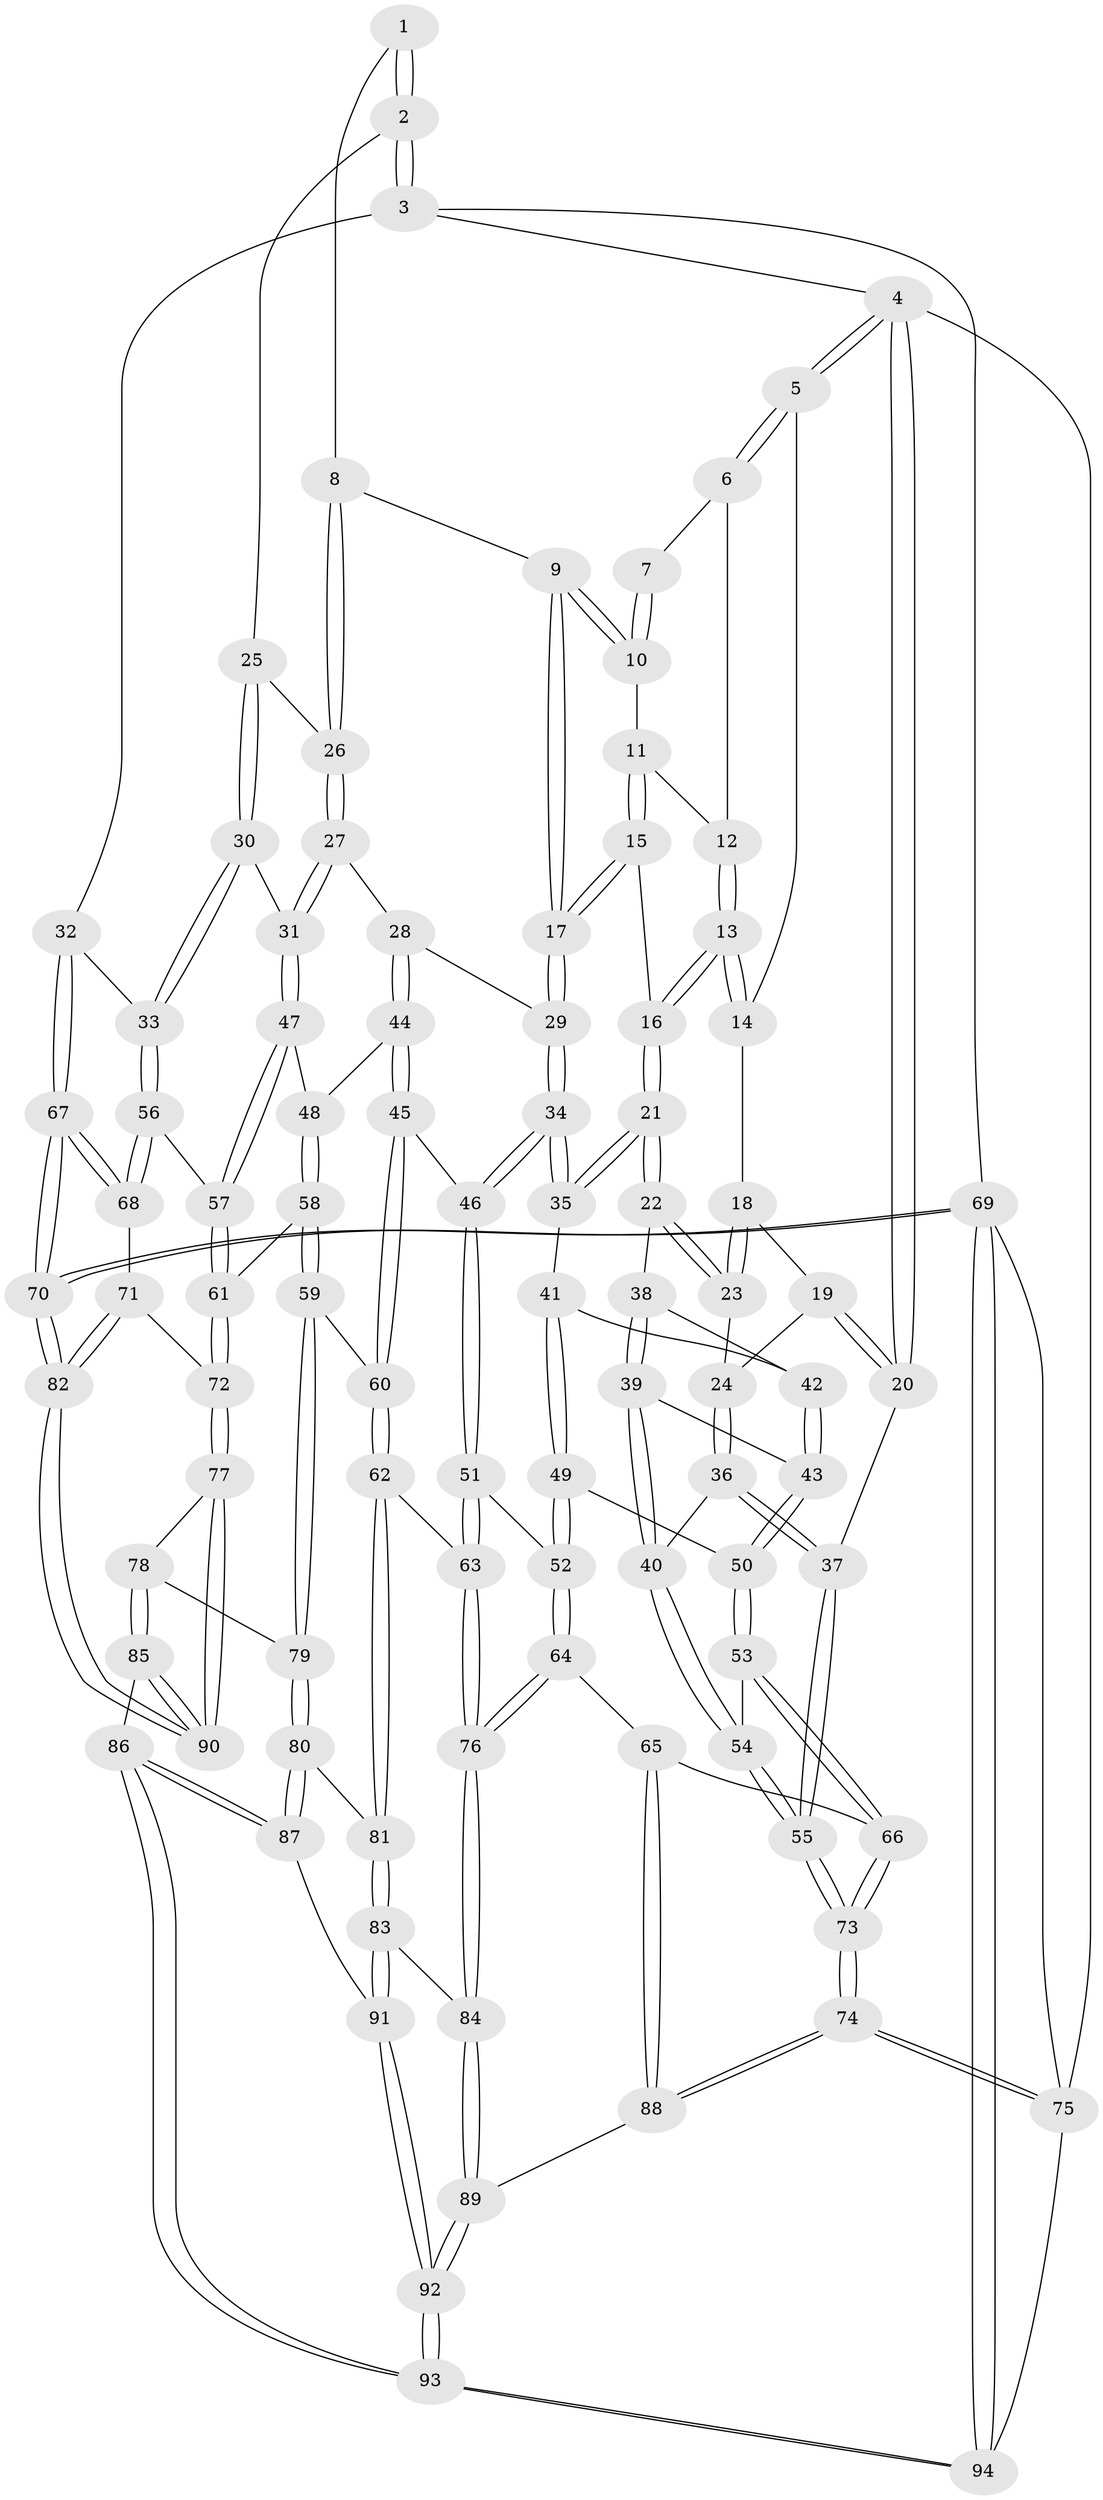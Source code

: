 // Generated by graph-tools (version 1.1) at 2025/17/03/09/25 04:17:13]
// undirected, 94 vertices, 232 edges
graph export_dot {
graph [start="1"]
  node [color=gray90,style=filled];
  1 [pos="+0.8189370213964337+0"];
  2 [pos="+1+0"];
  3 [pos="+1+0"];
  4 [pos="+0+0"];
  5 [pos="+0+0"];
  6 [pos="+0.38578770826279446+0"];
  7 [pos="+0.6099503747862716+0"];
  8 [pos="+0.6860217452865478+0.15067433551381482"];
  9 [pos="+0.6598509221703455+0.15098122590274174"];
  10 [pos="+0.6072261417017016+0.0634261939307474"];
  11 [pos="+0.50641531232123+0.10308860591853383"];
  12 [pos="+0.38594763292232875+0"];
  13 [pos="+0.3339784432848861+0.15824442992797838"];
  14 [pos="+0.1611120676396142+0.0731949860078126"];
  15 [pos="+0.4921870669299537+0.13401614892003105"];
  16 [pos="+0.33852015763021953+0.17396437131998238"];
  17 [pos="+0.5812057818694247+0.2507400648343028"];
  18 [pos="+0.15190843108149113+0.09835842275774648"];
  19 [pos="+0.07121604285104+0.16888805643970614"];
  20 [pos="+0+0.04559398738513557"];
  21 [pos="+0.33666830509274764+0.19118057692772877"];
  22 [pos="+0.24464719811245772+0.2330950111621064"];
  23 [pos="+0.16631419413535195+0.2174469878471655"];
  24 [pos="+0.11256367646957265+0.24328906174205078"];
  25 [pos="+0.9368483594318475+0"];
  26 [pos="+0.768432662356412+0.16492103387903922"];
  27 [pos="+0.8110059913345627+0.2905677316968474"];
  28 [pos="+0.6732993781386606+0.3299567767112188"];
  29 [pos="+0.5772253074261919+0.26566292718499035"];
  30 [pos="+0.8851112285334722+0.32929398118754466"];
  31 [pos="+0.8433751279424163+0.31423069239671797"];
  32 [pos="+1+0.34683382271621344"];
  33 [pos="+0.9515853429364621+0.3709642597179257"];
  34 [pos="+0.49071813034493145+0.32579235015246527"];
  35 [pos="+0.40305387434983225+0.3062976353349595"];
  36 [pos="+0.06268427999694719+0.3395568356158051"];
  37 [pos="+0+0.38072181866926225"];
  38 [pos="+0.23254874969983844+0.2657921246473147"];
  39 [pos="+0.15408014262926253+0.36473482759671944"];
  40 [pos="+0.10605516047533485+0.35933340515845064"];
  41 [pos="+0.3670435741204351+0.3506708171467637"];
  42 [pos="+0.2590638214747448+0.35083629382651477"];
  43 [pos="+0.1935590805233784+0.38865870148573184"];
  44 [pos="+0.6748219562479023+0.46767639337360933"];
  45 [pos="+0.5797606041956979+0.4928412876880049"];
  46 [pos="+0.536373439382616+0.47621579498511846"];
  47 [pos="+0.7076265649514625+0.47014077767597867"];
  48 [pos="+0.6834057851154443+0.4711151346243611"];
  49 [pos="+0.3162589367752976+0.4977222390197496"];
  50 [pos="+0.25257831948013465+0.49111449185474926"];
  51 [pos="+0.4499846106266336+0.5364022427767204"];
  52 [pos="+0.3515113807883745+0.5380788948833789"];
  53 [pos="+0.15262053771332912+0.5537700849566697"];
  54 [pos="+0.13769215072040578+0.539577052351014"];
  55 [pos="+0+0.41463828152535864"];
  56 [pos="+0.8613313450150583+0.516709918218581"];
  57 [pos="+0.8310121167503178+0.5159039052535012"];
  58 [pos="+0.7121655630707461+0.6121416075362849"];
  59 [pos="+0.666168542753924+0.6377630145917375"];
  60 [pos="+0.6003995208147316+0.6115734467554647"];
  61 [pos="+0.725165977041108+0.6147594098984931"];
  62 [pos="+0.5409633846521925+0.6709559229176421"];
  63 [pos="+0.4886236150447295+0.6422062809728717"];
  64 [pos="+0.33820723258573143+0.6032842925371377"];
  65 [pos="+0.1908159007458058+0.6719275563860352"];
  66 [pos="+0.1377582376976518+0.6381792102317042"];
  67 [pos="+1+0.6381317807743441"];
  68 [pos="+0.894788229556314+0.6215974476972003"];
  69 [pos="+1+1"];
  70 [pos="+1+1"];
  71 [pos="+0.8829310621339072+0.64083147441024"];
  72 [pos="+0.8266574744443379+0.7031371316429597"];
  73 [pos="+0+0.8296311329488538"];
  74 [pos="+0+1"];
  75 [pos="+0+1"];
  76 [pos="+0.3745242463799926+0.7149377904184269"];
  77 [pos="+0.825896939160665+0.7060223168106335"];
  78 [pos="+0.68433111560106+0.7131962273044391"];
  79 [pos="+0.6694281479663193+0.7055220439138951"];
  80 [pos="+0.611208014004644+0.7472026964635055"];
  81 [pos="+0.5499600310089285+0.7338157166552571"];
  82 [pos="+1+1"];
  83 [pos="+0.49807384330908383+0.7915641288146329"];
  84 [pos="+0.3695484837619522+0.7539086327037757"];
  85 [pos="+0.7369114822531772+0.8616584799719265"];
  86 [pos="+0.6970963944717873+0.8751410455468909"];
  87 [pos="+0.6597940927279317+0.8368972461602903"];
  88 [pos="+0.2696458864736303+0.8183257204293337"];
  89 [pos="+0.29197051679970704+0.8180869416650436"];
  90 [pos="+0.8345334109721549+0.8510566118377033"];
  91 [pos="+0.5059725691639668+0.8216281750702419"];
  92 [pos="+0.5084979659713668+1"];
  93 [pos="+0.5111721703394368+1"];
  94 [pos="+0.5108812800520794+1"];
  1 -- 2;
  1 -- 2;
  1 -- 8;
  2 -- 3;
  2 -- 3;
  2 -- 25;
  3 -- 4;
  3 -- 32;
  3 -- 69;
  4 -- 5;
  4 -- 5;
  4 -- 20;
  4 -- 20;
  4 -- 75;
  5 -- 6;
  5 -- 6;
  5 -- 14;
  6 -- 7;
  6 -- 12;
  7 -- 10;
  7 -- 10;
  8 -- 9;
  8 -- 26;
  8 -- 26;
  9 -- 10;
  9 -- 10;
  9 -- 17;
  9 -- 17;
  10 -- 11;
  11 -- 12;
  11 -- 15;
  11 -- 15;
  12 -- 13;
  12 -- 13;
  13 -- 14;
  13 -- 14;
  13 -- 16;
  13 -- 16;
  14 -- 18;
  15 -- 16;
  15 -- 17;
  15 -- 17;
  16 -- 21;
  16 -- 21;
  17 -- 29;
  17 -- 29;
  18 -- 19;
  18 -- 23;
  18 -- 23;
  19 -- 20;
  19 -- 20;
  19 -- 24;
  20 -- 37;
  21 -- 22;
  21 -- 22;
  21 -- 35;
  21 -- 35;
  22 -- 23;
  22 -- 23;
  22 -- 38;
  23 -- 24;
  24 -- 36;
  24 -- 36;
  25 -- 26;
  25 -- 30;
  25 -- 30;
  26 -- 27;
  26 -- 27;
  27 -- 28;
  27 -- 31;
  27 -- 31;
  28 -- 29;
  28 -- 44;
  28 -- 44;
  29 -- 34;
  29 -- 34;
  30 -- 31;
  30 -- 33;
  30 -- 33;
  31 -- 47;
  31 -- 47;
  32 -- 33;
  32 -- 67;
  32 -- 67;
  33 -- 56;
  33 -- 56;
  34 -- 35;
  34 -- 35;
  34 -- 46;
  34 -- 46;
  35 -- 41;
  36 -- 37;
  36 -- 37;
  36 -- 40;
  37 -- 55;
  37 -- 55;
  38 -- 39;
  38 -- 39;
  38 -- 42;
  39 -- 40;
  39 -- 40;
  39 -- 43;
  40 -- 54;
  40 -- 54;
  41 -- 42;
  41 -- 49;
  41 -- 49;
  42 -- 43;
  42 -- 43;
  43 -- 50;
  43 -- 50;
  44 -- 45;
  44 -- 45;
  44 -- 48;
  45 -- 46;
  45 -- 60;
  45 -- 60;
  46 -- 51;
  46 -- 51;
  47 -- 48;
  47 -- 57;
  47 -- 57;
  48 -- 58;
  48 -- 58;
  49 -- 50;
  49 -- 52;
  49 -- 52;
  50 -- 53;
  50 -- 53;
  51 -- 52;
  51 -- 63;
  51 -- 63;
  52 -- 64;
  52 -- 64;
  53 -- 54;
  53 -- 66;
  53 -- 66;
  54 -- 55;
  54 -- 55;
  55 -- 73;
  55 -- 73;
  56 -- 57;
  56 -- 68;
  56 -- 68;
  57 -- 61;
  57 -- 61;
  58 -- 59;
  58 -- 59;
  58 -- 61;
  59 -- 60;
  59 -- 79;
  59 -- 79;
  60 -- 62;
  60 -- 62;
  61 -- 72;
  61 -- 72;
  62 -- 63;
  62 -- 81;
  62 -- 81;
  63 -- 76;
  63 -- 76;
  64 -- 65;
  64 -- 76;
  64 -- 76;
  65 -- 66;
  65 -- 88;
  65 -- 88;
  66 -- 73;
  66 -- 73;
  67 -- 68;
  67 -- 68;
  67 -- 70;
  67 -- 70;
  68 -- 71;
  69 -- 70;
  69 -- 70;
  69 -- 94;
  69 -- 94;
  69 -- 75;
  70 -- 82;
  70 -- 82;
  71 -- 72;
  71 -- 82;
  71 -- 82;
  72 -- 77;
  72 -- 77;
  73 -- 74;
  73 -- 74;
  74 -- 75;
  74 -- 75;
  74 -- 88;
  74 -- 88;
  75 -- 94;
  76 -- 84;
  76 -- 84;
  77 -- 78;
  77 -- 90;
  77 -- 90;
  78 -- 79;
  78 -- 85;
  78 -- 85;
  79 -- 80;
  79 -- 80;
  80 -- 81;
  80 -- 87;
  80 -- 87;
  81 -- 83;
  81 -- 83;
  82 -- 90;
  82 -- 90;
  83 -- 84;
  83 -- 91;
  83 -- 91;
  84 -- 89;
  84 -- 89;
  85 -- 86;
  85 -- 90;
  85 -- 90;
  86 -- 87;
  86 -- 87;
  86 -- 93;
  86 -- 93;
  87 -- 91;
  88 -- 89;
  89 -- 92;
  89 -- 92;
  91 -- 92;
  91 -- 92;
  92 -- 93;
  92 -- 93;
  93 -- 94;
  93 -- 94;
}
